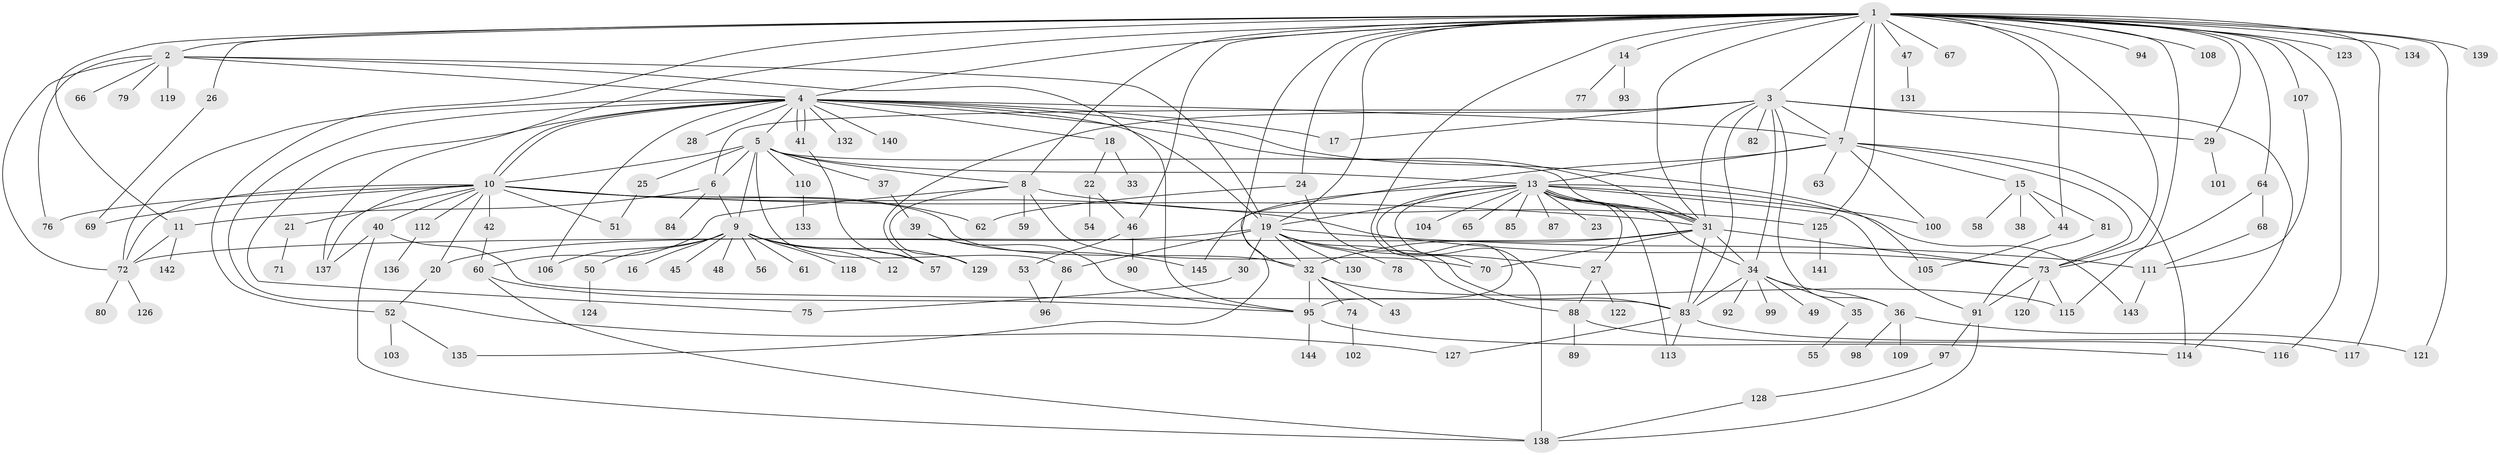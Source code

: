 // Generated by graph-tools (version 1.1) at 2025/14/03/09/25 04:14:31]
// undirected, 145 vertices, 233 edges
graph export_dot {
graph [start="1"]
  node [color=gray90,style=filled];
  1;
  2;
  3;
  4;
  5;
  6;
  7;
  8;
  9;
  10;
  11;
  12;
  13;
  14;
  15;
  16;
  17;
  18;
  19;
  20;
  21;
  22;
  23;
  24;
  25;
  26;
  27;
  28;
  29;
  30;
  31;
  32;
  33;
  34;
  35;
  36;
  37;
  38;
  39;
  40;
  41;
  42;
  43;
  44;
  45;
  46;
  47;
  48;
  49;
  50;
  51;
  52;
  53;
  54;
  55;
  56;
  57;
  58;
  59;
  60;
  61;
  62;
  63;
  64;
  65;
  66;
  67;
  68;
  69;
  70;
  71;
  72;
  73;
  74;
  75;
  76;
  77;
  78;
  79;
  80;
  81;
  82;
  83;
  84;
  85;
  86;
  87;
  88;
  89;
  90;
  91;
  92;
  93;
  94;
  95;
  96;
  97;
  98;
  99;
  100;
  101;
  102;
  103;
  104;
  105;
  106;
  107;
  108;
  109;
  110;
  111;
  112;
  113;
  114;
  115;
  116;
  117;
  118;
  119;
  120;
  121;
  122;
  123;
  124;
  125;
  126;
  127;
  128;
  129;
  130;
  131;
  132;
  133;
  134;
  135;
  136;
  137;
  138;
  139;
  140;
  141;
  142;
  143;
  144;
  145;
  1 -- 2;
  1 -- 3;
  1 -- 4;
  1 -- 7;
  1 -- 8;
  1 -- 11;
  1 -- 14;
  1 -- 19;
  1 -- 24;
  1 -- 26;
  1 -- 29;
  1 -- 31;
  1 -- 32;
  1 -- 44;
  1 -- 46;
  1 -- 47;
  1 -- 52;
  1 -- 64;
  1 -- 67;
  1 -- 70;
  1 -- 73;
  1 -- 94;
  1 -- 107;
  1 -- 108;
  1 -- 115;
  1 -- 116;
  1 -- 117;
  1 -- 121;
  1 -- 123;
  1 -- 125;
  1 -- 134;
  1 -- 137;
  1 -- 139;
  2 -- 4;
  2 -- 19;
  2 -- 66;
  2 -- 72;
  2 -- 76;
  2 -- 79;
  2 -- 95;
  2 -- 119;
  3 -- 6;
  3 -- 7;
  3 -- 17;
  3 -- 29;
  3 -- 31;
  3 -- 34;
  3 -- 36;
  3 -- 57;
  3 -- 82;
  3 -- 83;
  3 -- 114;
  4 -- 5;
  4 -- 7;
  4 -- 10;
  4 -- 10;
  4 -- 17;
  4 -- 18;
  4 -- 19;
  4 -- 28;
  4 -- 31;
  4 -- 41;
  4 -- 41;
  4 -- 72;
  4 -- 75;
  4 -- 105;
  4 -- 106;
  4 -- 127;
  4 -- 132;
  4 -- 140;
  5 -- 6;
  5 -- 8;
  5 -- 9;
  5 -- 10;
  5 -- 13;
  5 -- 25;
  5 -- 31;
  5 -- 37;
  5 -- 86;
  5 -- 110;
  6 -- 9;
  6 -- 11;
  6 -- 84;
  7 -- 13;
  7 -- 15;
  7 -- 63;
  7 -- 73;
  7 -- 100;
  7 -- 114;
  7 -- 135;
  8 -- 59;
  8 -- 60;
  8 -- 70;
  8 -- 125;
  8 -- 129;
  9 -- 12;
  9 -- 16;
  9 -- 45;
  9 -- 48;
  9 -- 50;
  9 -- 56;
  9 -- 57;
  9 -- 61;
  9 -- 106;
  9 -- 118;
  9 -- 129;
  10 -- 20;
  10 -- 21;
  10 -- 31;
  10 -- 32;
  10 -- 40;
  10 -- 42;
  10 -- 51;
  10 -- 62;
  10 -- 69;
  10 -- 72;
  10 -- 73;
  10 -- 76;
  10 -- 112;
  10 -- 137;
  11 -- 72;
  11 -- 142;
  13 -- 19;
  13 -- 23;
  13 -- 27;
  13 -- 31;
  13 -- 31;
  13 -- 34;
  13 -- 65;
  13 -- 85;
  13 -- 87;
  13 -- 91;
  13 -- 95;
  13 -- 100;
  13 -- 104;
  13 -- 113;
  13 -- 138;
  13 -- 143;
  13 -- 145;
  14 -- 77;
  14 -- 93;
  15 -- 38;
  15 -- 44;
  15 -- 58;
  15 -- 81;
  18 -- 22;
  18 -- 33;
  19 -- 20;
  19 -- 27;
  19 -- 30;
  19 -- 32;
  19 -- 78;
  19 -- 86;
  19 -- 88;
  19 -- 111;
  19 -- 130;
  20 -- 52;
  21 -- 71;
  22 -- 46;
  22 -- 54;
  24 -- 62;
  24 -- 83;
  25 -- 51;
  26 -- 69;
  27 -- 88;
  27 -- 122;
  29 -- 101;
  30 -- 75;
  31 -- 32;
  31 -- 34;
  31 -- 70;
  31 -- 72;
  31 -- 73;
  31 -- 83;
  32 -- 43;
  32 -- 74;
  32 -- 95;
  32 -- 115;
  34 -- 35;
  34 -- 36;
  34 -- 49;
  34 -- 83;
  34 -- 92;
  34 -- 99;
  35 -- 55;
  36 -- 98;
  36 -- 109;
  36 -- 121;
  37 -- 39;
  39 -- 95;
  39 -- 145;
  40 -- 83;
  40 -- 137;
  40 -- 138;
  41 -- 57;
  42 -- 60;
  44 -- 105;
  46 -- 53;
  46 -- 90;
  47 -- 131;
  50 -- 124;
  52 -- 103;
  52 -- 135;
  53 -- 96;
  60 -- 95;
  60 -- 138;
  64 -- 68;
  64 -- 73;
  68 -- 111;
  72 -- 80;
  72 -- 126;
  73 -- 91;
  73 -- 115;
  73 -- 120;
  74 -- 102;
  81 -- 91;
  83 -- 113;
  83 -- 117;
  83 -- 127;
  86 -- 96;
  88 -- 89;
  88 -- 116;
  91 -- 97;
  91 -- 138;
  95 -- 114;
  95 -- 144;
  97 -- 128;
  107 -- 111;
  110 -- 133;
  111 -- 143;
  112 -- 136;
  125 -- 141;
  128 -- 138;
}
